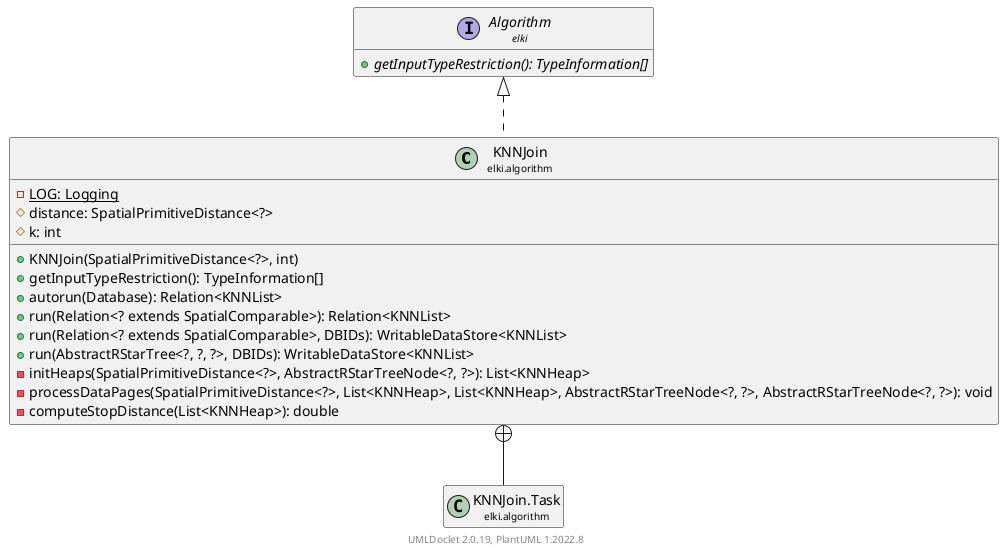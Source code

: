 @startuml
    remove .*\.(Instance|Par|Parameterizer|Factory)$
    set namespaceSeparator none
    hide empty fields
    hide empty methods

    class "<size:14>KNNJoin\n<size:10>elki.algorithm" as elki.algorithm.KNNJoin [[KNNJoin.html]] {
        {static} -LOG: Logging
        #distance: SpatialPrimitiveDistance<?>
        #k: int
        +KNNJoin(SpatialPrimitiveDistance<?>, int)
        +getInputTypeRestriction(): TypeInformation[]
        +autorun(Database): Relation<KNNList>
        +run(Relation<? extends SpatialComparable>): Relation<KNNList>
        +run(Relation<? extends SpatialComparable>, DBIDs): WritableDataStore<KNNList>
        +run(AbstractRStarTree<?, ?, ?>, DBIDs): WritableDataStore<KNNList>
        -initHeaps(SpatialPrimitiveDistance<?>, AbstractRStarTreeNode<?, ?>): List<KNNHeap>
        -processDataPages(SpatialPrimitiveDistance<?>, List<KNNHeap>, List<KNNHeap>, AbstractRStarTreeNode<?, ?>, AbstractRStarTreeNode<?, ?>): void
        -computeStopDistance(List<KNNHeap>): double
    }

    interface "<size:14>Algorithm\n<size:10>elki" as elki.Algorithm [[../Algorithm.html]] {
        {abstract} +getInputTypeRestriction(): TypeInformation[]
    }
    class "<size:14>KNNJoin.Task\n<size:10>elki.algorithm" as elki.algorithm.KNNJoin.Task [[KNNJoin.Task.html]]
    class "<size:14>KNNJoin.Par\n<size:10>elki.algorithm" as elki.algorithm.KNNJoin.Par [[KNNJoin.Par.html]]

    elki.Algorithm <|.. elki.algorithm.KNNJoin
    elki.algorithm.KNNJoin +-- elki.algorithm.KNNJoin.Task
    elki.algorithm.KNNJoin +-- elki.algorithm.KNNJoin.Par

    center footer UMLDoclet 2.0.19, PlantUML 1.2022.8
@enduml
